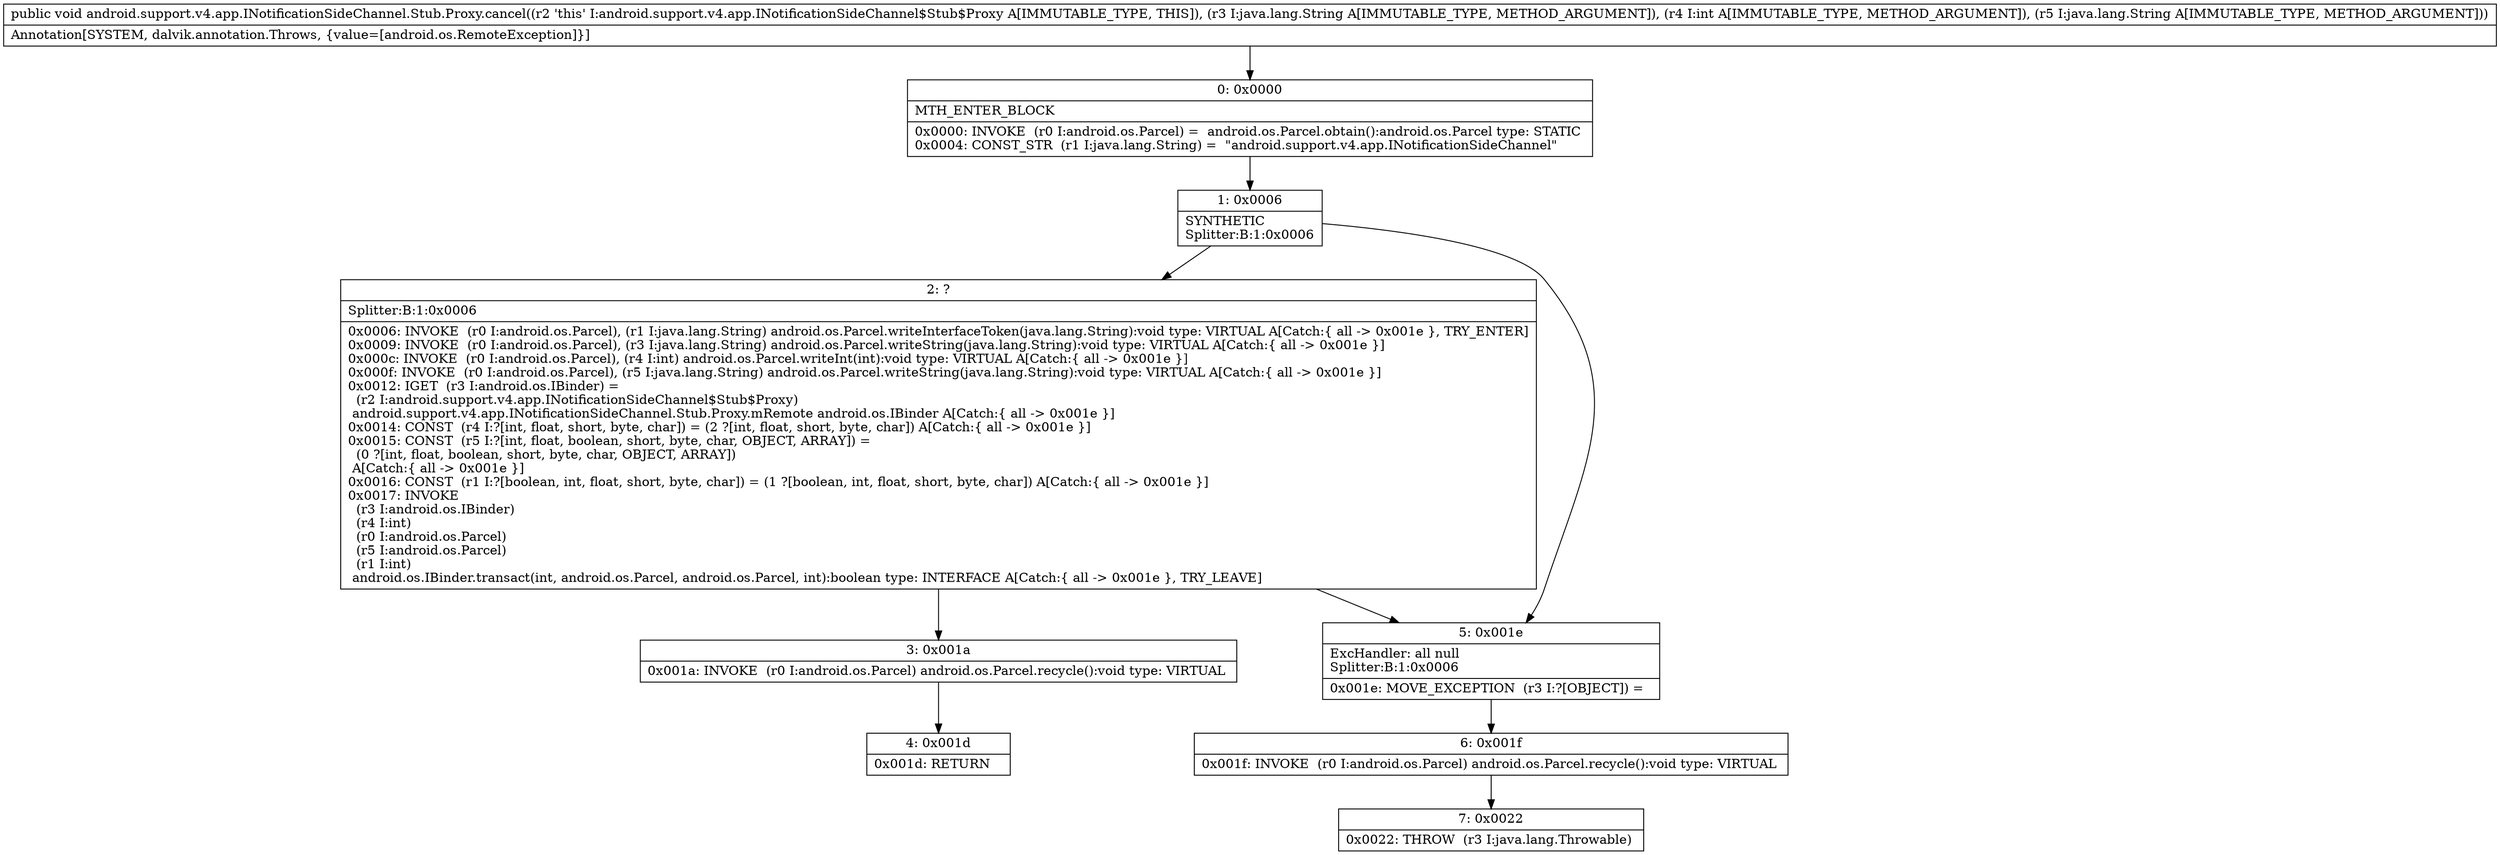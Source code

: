 digraph "CFG forandroid.support.v4.app.INotificationSideChannel.Stub.Proxy.cancel(Ljava\/lang\/String;ILjava\/lang\/String;)V" {
Node_0 [shape=record,label="{0\:\ 0x0000|MTH_ENTER_BLOCK\l|0x0000: INVOKE  (r0 I:android.os.Parcel) =  android.os.Parcel.obtain():android.os.Parcel type: STATIC \l0x0004: CONST_STR  (r1 I:java.lang.String) =  \"android.support.v4.app.INotificationSideChannel\" \l}"];
Node_1 [shape=record,label="{1\:\ 0x0006|SYNTHETIC\lSplitter:B:1:0x0006\l}"];
Node_2 [shape=record,label="{2\:\ ?|Splitter:B:1:0x0006\l|0x0006: INVOKE  (r0 I:android.os.Parcel), (r1 I:java.lang.String) android.os.Parcel.writeInterfaceToken(java.lang.String):void type: VIRTUAL A[Catch:\{ all \-\> 0x001e \}, TRY_ENTER]\l0x0009: INVOKE  (r0 I:android.os.Parcel), (r3 I:java.lang.String) android.os.Parcel.writeString(java.lang.String):void type: VIRTUAL A[Catch:\{ all \-\> 0x001e \}]\l0x000c: INVOKE  (r0 I:android.os.Parcel), (r4 I:int) android.os.Parcel.writeInt(int):void type: VIRTUAL A[Catch:\{ all \-\> 0x001e \}]\l0x000f: INVOKE  (r0 I:android.os.Parcel), (r5 I:java.lang.String) android.os.Parcel.writeString(java.lang.String):void type: VIRTUAL A[Catch:\{ all \-\> 0x001e \}]\l0x0012: IGET  (r3 I:android.os.IBinder) = \l  (r2 I:android.support.v4.app.INotificationSideChannel$Stub$Proxy)\l android.support.v4.app.INotificationSideChannel.Stub.Proxy.mRemote android.os.IBinder A[Catch:\{ all \-\> 0x001e \}]\l0x0014: CONST  (r4 I:?[int, float, short, byte, char]) = (2 ?[int, float, short, byte, char]) A[Catch:\{ all \-\> 0x001e \}]\l0x0015: CONST  (r5 I:?[int, float, boolean, short, byte, char, OBJECT, ARRAY]) = \l  (0 ?[int, float, boolean, short, byte, char, OBJECT, ARRAY])\l A[Catch:\{ all \-\> 0x001e \}]\l0x0016: CONST  (r1 I:?[boolean, int, float, short, byte, char]) = (1 ?[boolean, int, float, short, byte, char]) A[Catch:\{ all \-\> 0x001e \}]\l0x0017: INVOKE  \l  (r3 I:android.os.IBinder)\l  (r4 I:int)\l  (r0 I:android.os.Parcel)\l  (r5 I:android.os.Parcel)\l  (r1 I:int)\l android.os.IBinder.transact(int, android.os.Parcel, android.os.Parcel, int):boolean type: INTERFACE A[Catch:\{ all \-\> 0x001e \}, TRY_LEAVE]\l}"];
Node_3 [shape=record,label="{3\:\ 0x001a|0x001a: INVOKE  (r0 I:android.os.Parcel) android.os.Parcel.recycle():void type: VIRTUAL \l}"];
Node_4 [shape=record,label="{4\:\ 0x001d|0x001d: RETURN   \l}"];
Node_5 [shape=record,label="{5\:\ 0x001e|ExcHandler: all null\lSplitter:B:1:0x0006\l|0x001e: MOVE_EXCEPTION  (r3 I:?[OBJECT]) =  \l}"];
Node_6 [shape=record,label="{6\:\ 0x001f|0x001f: INVOKE  (r0 I:android.os.Parcel) android.os.Parcel.recycle():void type: VIRTUAL \l}"];
Node_7 [shape=record,label="{7\:\ 0x0022|0x0022: THROW  (r3 I:java.lang.Throwable) \l}"];
MethodNode[shape=record,label="{public void android.support.v4.app.INotificationSideChannel.Stub.Proxy.cancel((r2 'this' I:android.support.v4.app.INotificationSideChannel$Stub$Proxy A[IMMUTABLE_TYPE, THIS]), (r3 I:java.lang.String A[IMMUTABLE_TYPE, METHOD_ARGUMENT]), (r4 I:int A[IMMUTABLE_TYPE, METHOD_ARGUMENT]), (r5 I:java.lang.String A[IMMUTABLE_TYPE, METHOD_ARGUMENT]))  | Annotation[SYSTEM, dalvik.annotation.Throws, \{value=[android.os.RemoteException]\}]\l}"];
MethodNode -> Node_0;
Node_0 -> Node_1;
Node_1 -> Node_2;
Node_1 -> Node_5;
Node_2 -> Node_3;
Node_2 -> Node_5;
Node_3 -> Node_4;
Node_5 -> Node_6;
Node_6 -> Node_7;
}

